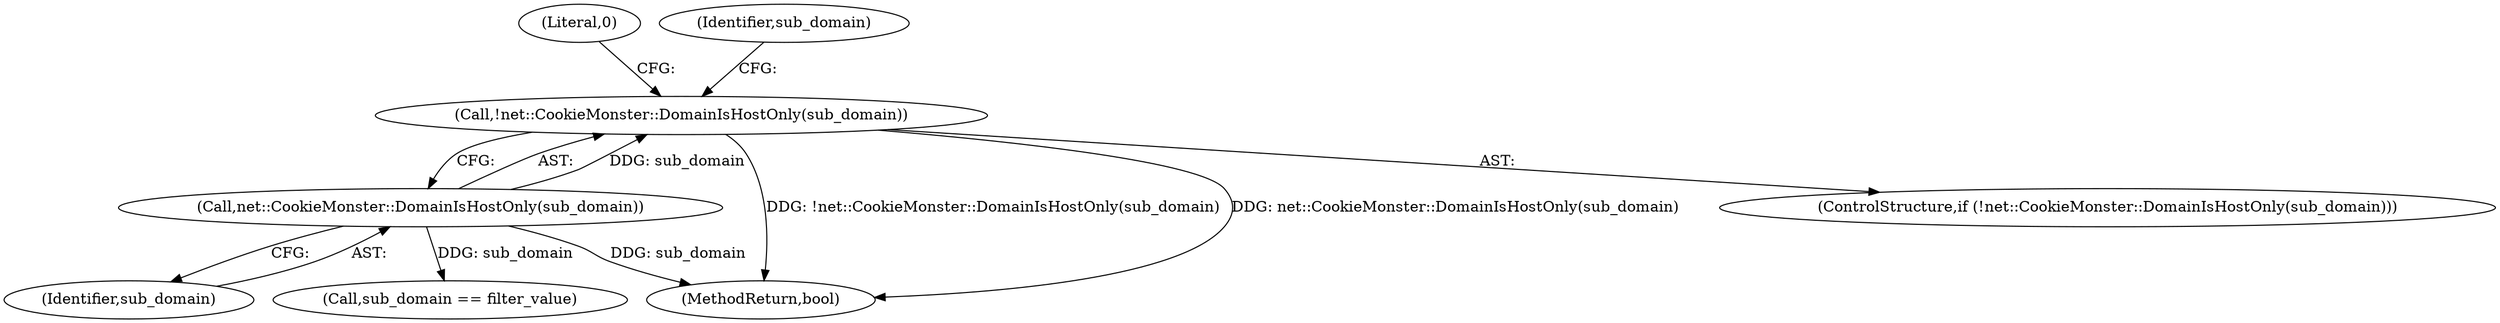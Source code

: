 digraph "0_Chrome_b7e899141194fa27d55a990e38ae8bdcc5183a90_9@API" {
"1000128" [label="(Call,!net::CookieMonster::DomainIsHostOnly(sub_domain))"];
"1000129" [label="(Call,net::CookieMonster::DomainIsHostOnly(sub_domain))"];
"1000160" [label="(MethodReturn,bool)"];
"1000130" [label="(Identifier,sub_domain)"];
"1000129" [label="(Call,net::CookieMonster::DomainIsHostOnly(sub_domain))"];
"1000128" [label="(Call,!net::CookieMonster::DomainIsHostOnly(sub_domain))"];
"1000144" [label="(Call,sub_domain == filter_value)"];
"1000137" [label="(Literal,0)"];
"1000127" [label="(ControlStructure,if (!net::CookieMonster::DomainIsHostOnly(sub_domain)))"];
"1000132" [label="(Identifier,sub_domain)"];
"1000128" -> "1000127"  [label="AST: "];
"1000128" -> "1000129"  [label="CFG: "];
"1000129" -> "1000128"  [label="AST: "];
"1000132" -> "1000128"  [label="CFG: "];
"1000137" -> "1000128"  [label="CFG: "];
"1000128" -> "1000160"  [label="DDG: !net::CookieMonster::DomainIsHostOnly(sub_domain)"];
"1000128" -> "1000160"  [label="DDG: net::CookieMonster::DomainIsHostOnly(sub_domain)"];
"1000129" -> "1000128"  [label="DDG: sub_domain"];
"1000129" -> "1000130"  [label="CFG: "];
"1000130" -> "1000129"  [label="AST: "];
"1000129" -> "1000160"  [label="DDG: sub_domain"];
"1000129" -> "1000144"  [label="DDG: sub_domain"];
}
